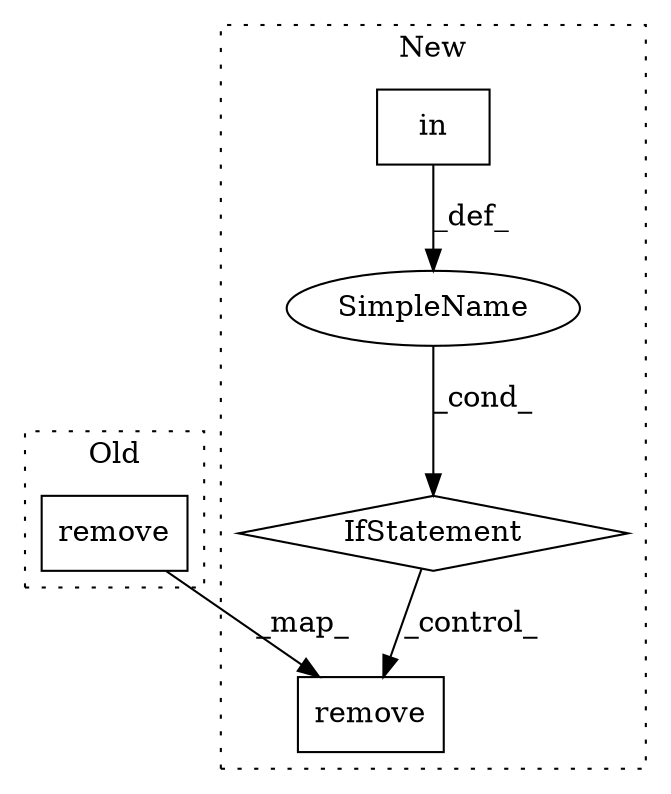 digraph G {
subgraph cluster0 {
1 [label="remove" a="32" s="18629,18640" l="7,1" shape="box"];
label = "Old";
style="dotted";
}
subgraph cluster1 {
2 [label="remove" a="32" s="18869,18880" l="7,1" shape="box"];
3 [label="SimpleName" a="42" s="" l="" shape="ellipse"];
4 [label="IfStatement" a="25" s="18758,18816" l="18,2" shape="diamond"];
5 [label="in" a="105" s="18776" l="40" shape="box"];
label = "New";
style="dotted";
}
1 -> 2 [label="_map_"];
3 -> 4 [label="_cond_"];
4 -> 2 [label="_control_"];
5 -> 3 [label="_def_"];
}